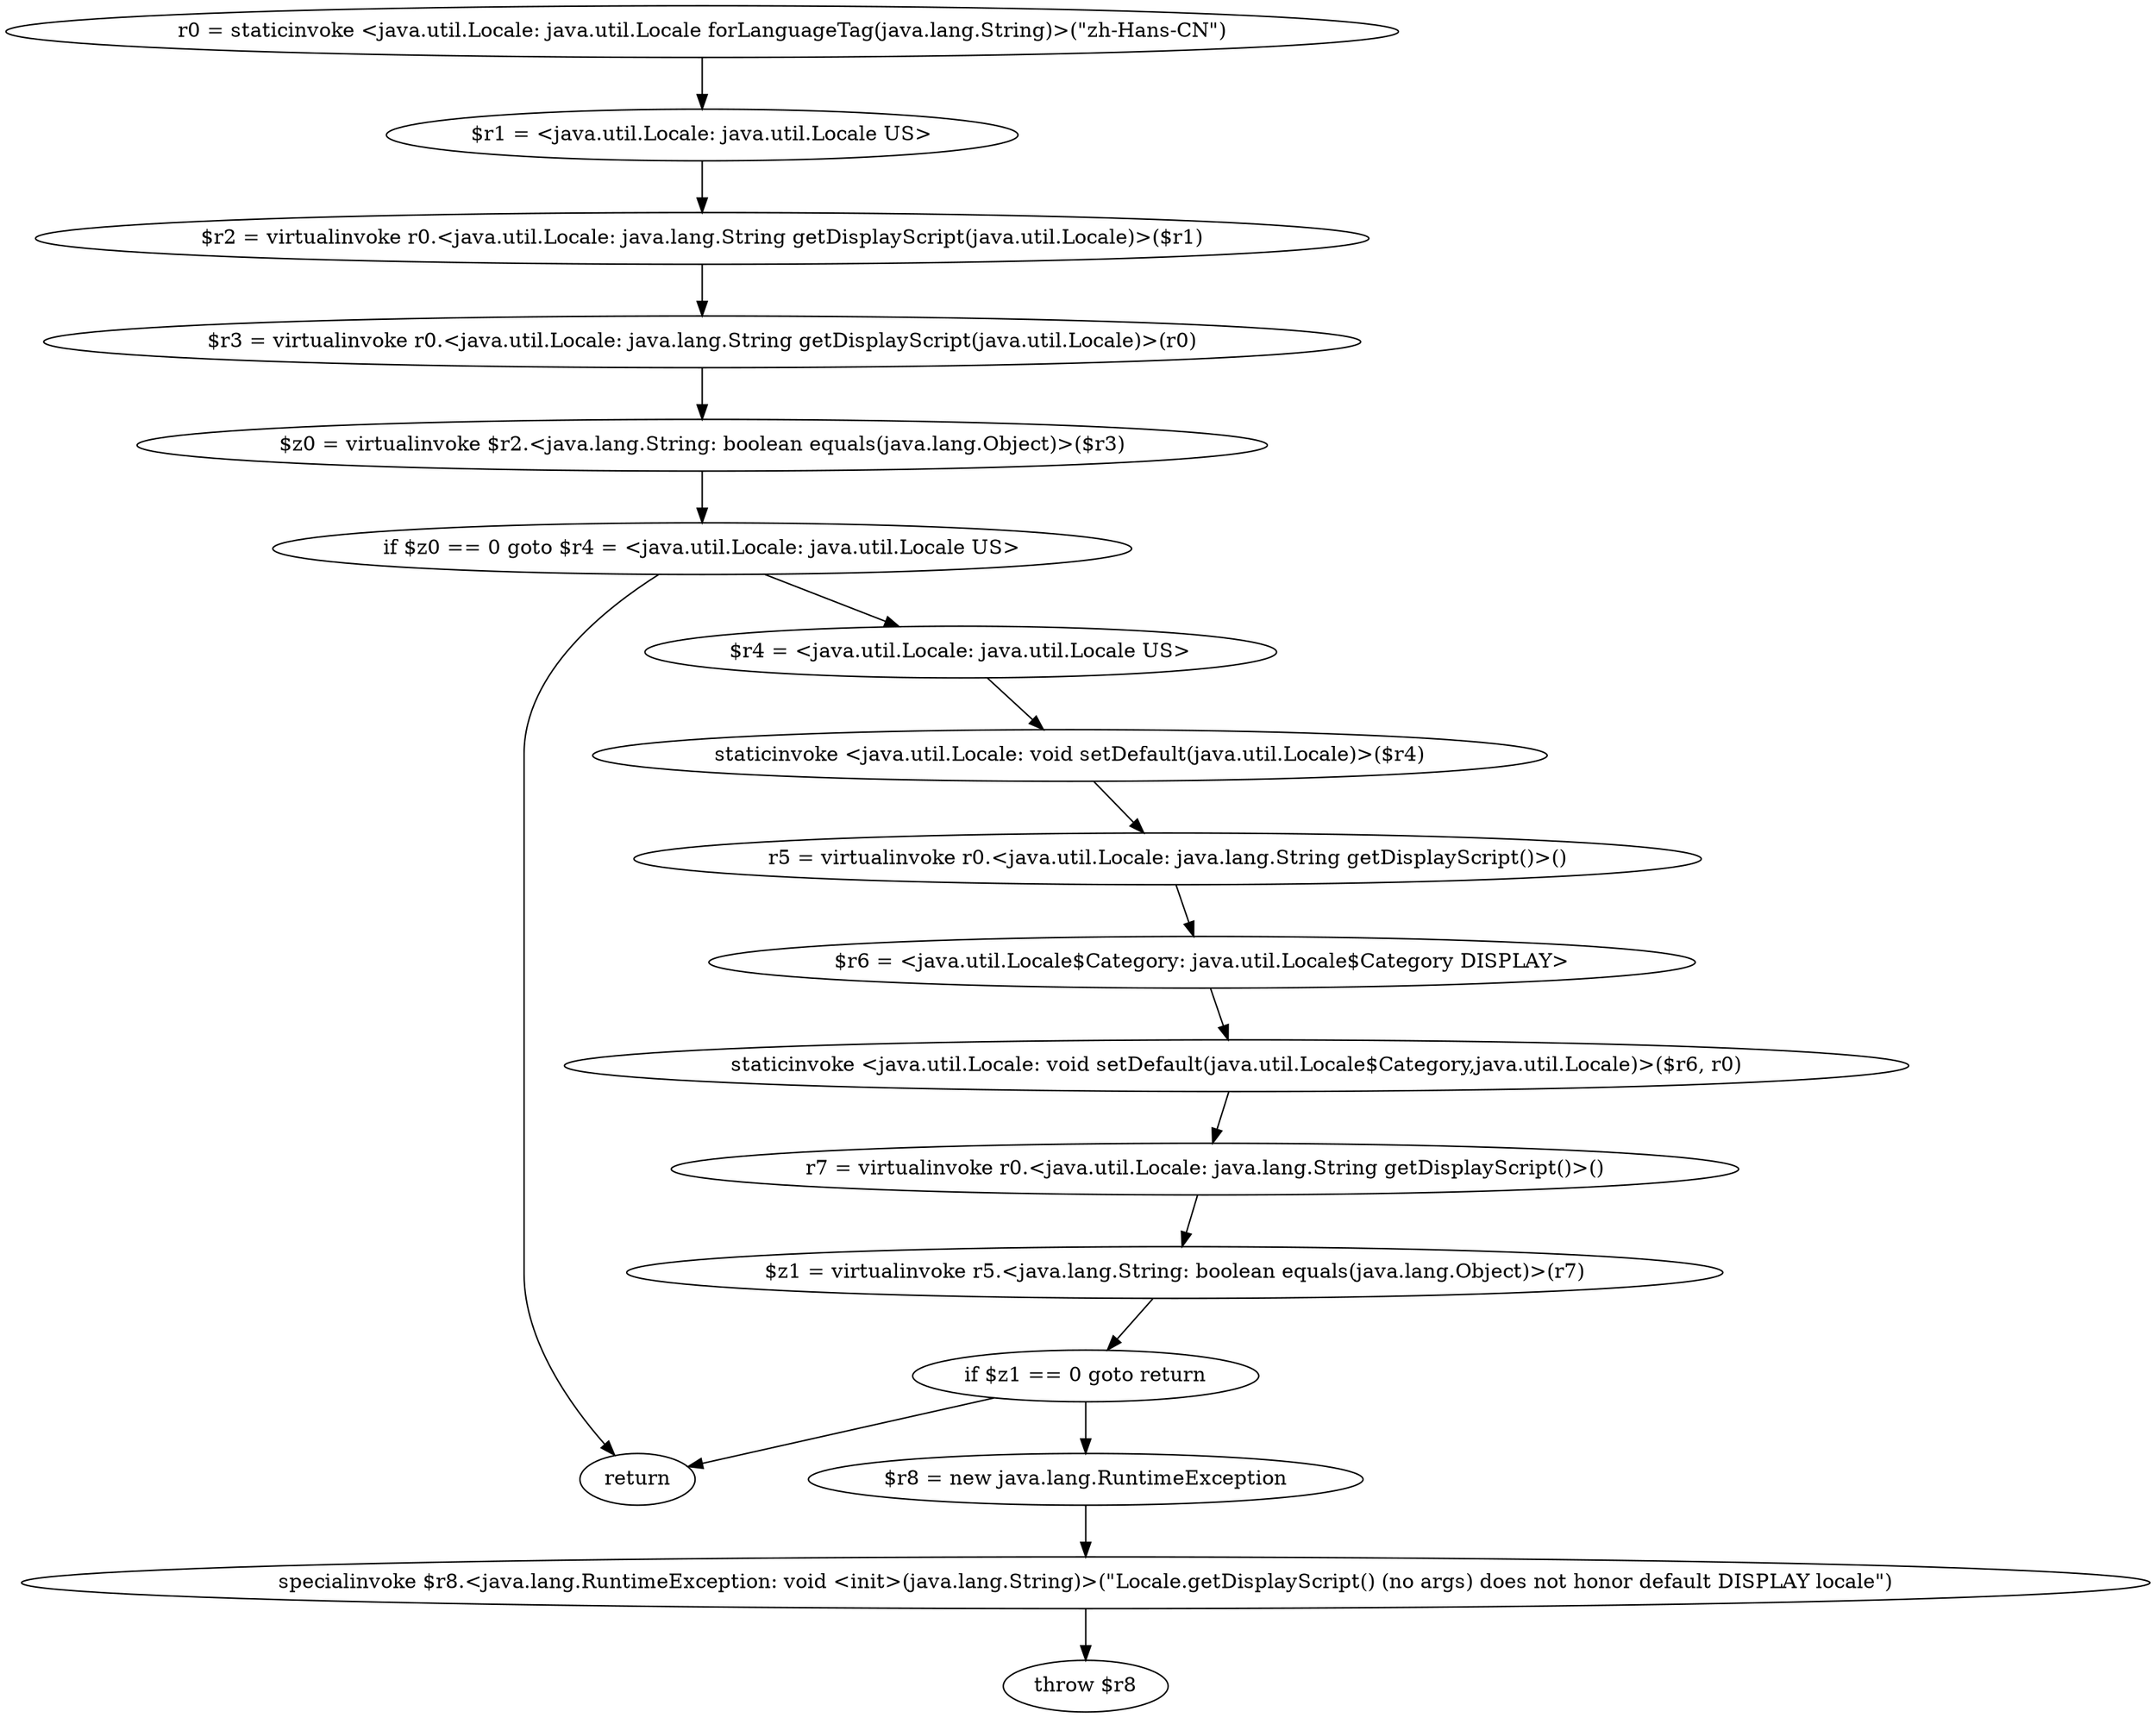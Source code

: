 digraph "unitGraph" {
    "r0 = staticinvoke <java.util.Locale: java.util.Locale forLanguageTag(java.lang.String)>(\"zh-Hans-CN\")"
    "$r1 = <java.util.Locale: java.util.Locale US>"
    "$r2 = virtualinvoke r0.<java.util.Locale: java.lang.String getDisplayScript(java.util.Locale)>($r1)"
    "$r3 = virtualinvoke r0.<java.util.Locale: java.lang.String getDisplayScript(java.util.Locale)>(r0)"
    "$z0 = virtualinvoke $r2.<java.lang.String: boolean equals(java.lang.Object)>($r3)"
    "if $z0 == 0 goto $r4 = <java.util.Locale: java.util.Locale US>"
    "return"
    "$r4 = <java.util.Locale: java.util.Locale US>"
    "staticinvoke <java.util.Locale: void setDefault(java.util.Locale)>($r4)"
    "r5 = virtualinvoke r0.<java.util.Locale: java.lang.String getDisplayScript()>()"
    "$r6 = <java.util.Locale$Category: java.util.Locale$Category DISPLAY>"
    "staticinvoke <java.util.Locale: void setDefault(java.util.Locale$Category,java.util.Locale)>($r6, r0)"
    "r7 = virtualinvoke r0.<java.util.Locale: java.lang.String getDisplayScript()>()"
    "$z1 = virtualinvoke r5.<java.lang.String: boolean equals(java.lang.Object)>(r7)"
    "if $z1 == 0 goto return"
    "$r8 = new java.lang.RuntimeException"
    "specialinvoke $r8.<java.lang.RuntimeException: void <init>(java.lang.String)>(\"Locale.getDisplayScript() (no args) does not honor default DISPLAY locale\")"
    "throw $r8"
    "r0 = staticinvoke <java.util.Locale: java.util.Locale forLanguageTag(java.lang.String)>(\"zh-Hans-CN\")"->"$r1 = <java.util.Locale: java.util.Locale US>";
    "$r1 = <java.util.Locale: java.util.Locale US>"->"$r2 = virtualinvoke r0.<java.util.Locale: java.lang.String getDisplayScript(java.util.Locale)>($r1)";
    "$r2 = virtualinvoke r0.<java.util.Locale: java.lang.String getDisplayScript(java.util.Locale)>($r1)"->"$r3 = virtualinvoke r0.<java.util.Locale: java.lang.String getDisplayScript(java.util.Locale)>(r0)";
    "$r3 = virtualinvoke r0.<java.util.Locale: java.lang.String getDisplayScript(java.util.Locale)>(r0)"->"$z0 = virtualinvoke $r2.<java.lang.String: boolean equals(java.lang.Object)>($r3)";
    "$z0 = virtualinvoke $r2.<java.lang.String: boolean equals(java.lang.Object)>($r3)"->"if $z0 == 0 goto $r4 = <java.util.Locale: java.util.Locale US>";
    "if $z0 == 0 goto $r4 = <java.util.Locale: java.util.Locale US>"->"return";
    "if $z0 == 0 goto $r4 = <java.util.Locale: java.util.Locale US>"->"$r4 = <java.util.Locale: java.util.Locale US>";
    "$r4 = <java.util.Locale: java.util.Locale US>"->"staticinvoke <java.util.Locale: void setDefault(java.util.Locale)>($r4)";
    "staticinvoke <java.util.Locale: void setDefault(java.util.Locale)>($r4)"->"r5 = virtualinvoke r0.<java.util.Locale: java.lang.String getDisplayScript()>()";
    "r5 = virtualinvoke r0.<java.util.Locale: java.lang.String getDisplayScript()>()"->"$r6 = <java.util.Locale$Category: java.util.Locale$Category DISPLAY>";
    "$r6 = <java.util.Locale$Category: java.util.Locale$Category DISPLAY>"->"staticinvoke <java.util.Locale: void setDefault(java.util.Locale$Category,java.util.Locale)>($r6, r0)";
    "staticinvoke <java.util.Locale: void setDefault(java.util.Locale$Category,java.util.Locale)>($r6, r0)"->"r7 = virtualinvoke r0.<java.util.Locale: java.lang.String getDisplayScript()>()";
    "r7 = virtualinvoke r0.<java.util.Locale: java.lang.String getDisplayScript()>()"->"$z1 = virtualinvoke r5.<java.lang.String: boolean equals(java.lang.Object)>(r7)";
    "$z1 = virtualinvoke r5.<java.lang.String: boolean equals(java.lang.Object)>(r7)"->"if $z1 == 0 goto return";
    "if $z1 == 0 goto return"->"$r8 = new java.lang.RuntimeException";
    "if $z1 == 0 goto return"->"return";
    "$r8 = new java.lang.RuntimeException"->"specialinvoke $r8.<java.lang.RuntimeException: void <init>(java.lang.String)>(\"Locale.getDisplayScript() (no args) does not honor default DISPLAY locale\")";
    "specialinvoke $r8.<java.lang.RuntimeException: void <init>(java.lang.String)>(\"Locale.getDisplayScript() (no args) does not honor default DISPLAY locale\")"->"throw $r8";
}
